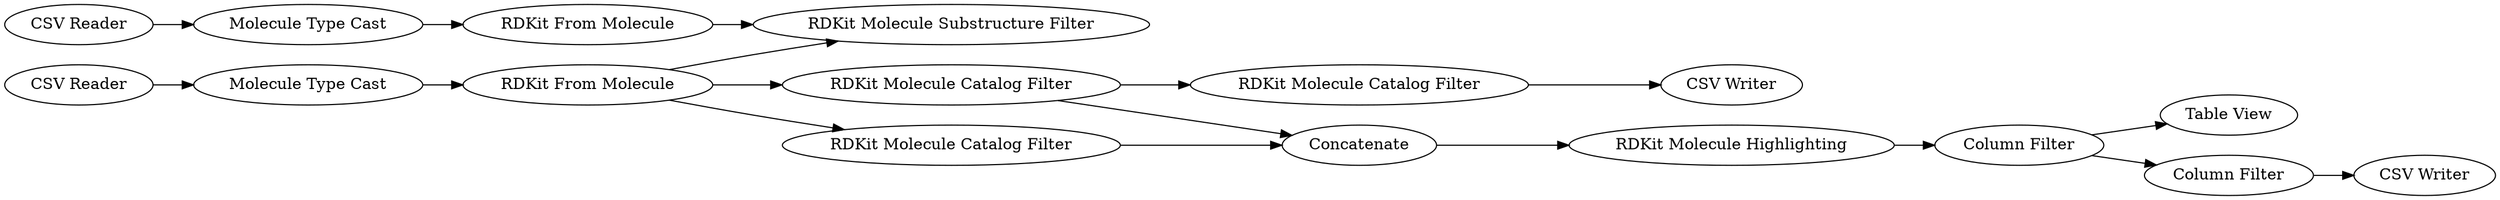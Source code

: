 digraph {
	4 [label="RDKit Molecule Catalog Filter"]
	6 [label="RDKit Molecule Highlighting"]
	7 [label="Column Filter"]
	11 [label="RDKit From Molecule"]
	12 [label="Molecule Type Cast"]
	259 [label="Table View"]
	263 [label="RDKit Molecule Substructure Filter"]
	264 [label="RDKit Molecule Catalog Filter"]
	266 [label="Column Filter"]
	268 [label="RDKit Molecule Catalog Filter"]
	271 [label="Molecule Type Cast"]
	272 [label="RDKit From Molecule"]
	273 [label="CSV Reader"]
	274 [label=Concatenate]
	275 [label="CSV Writer"]
	276 [label="CSV Writer"]
	277 [label="CSV Reader"]
	4 -> 268
	4 -> 274
	6 -> 7
	7 -> 259
	7 -> 266
	11 -> 263
	12 -> 11
	264 -> 274
	266 -> 276
	268 -> 275
	271 -> 272
	272 -> 4
	272 -> 263
	272 -> 264
	273 -> 12
	274 -> 6
	277 -> 271
	rankdir=LR
}

